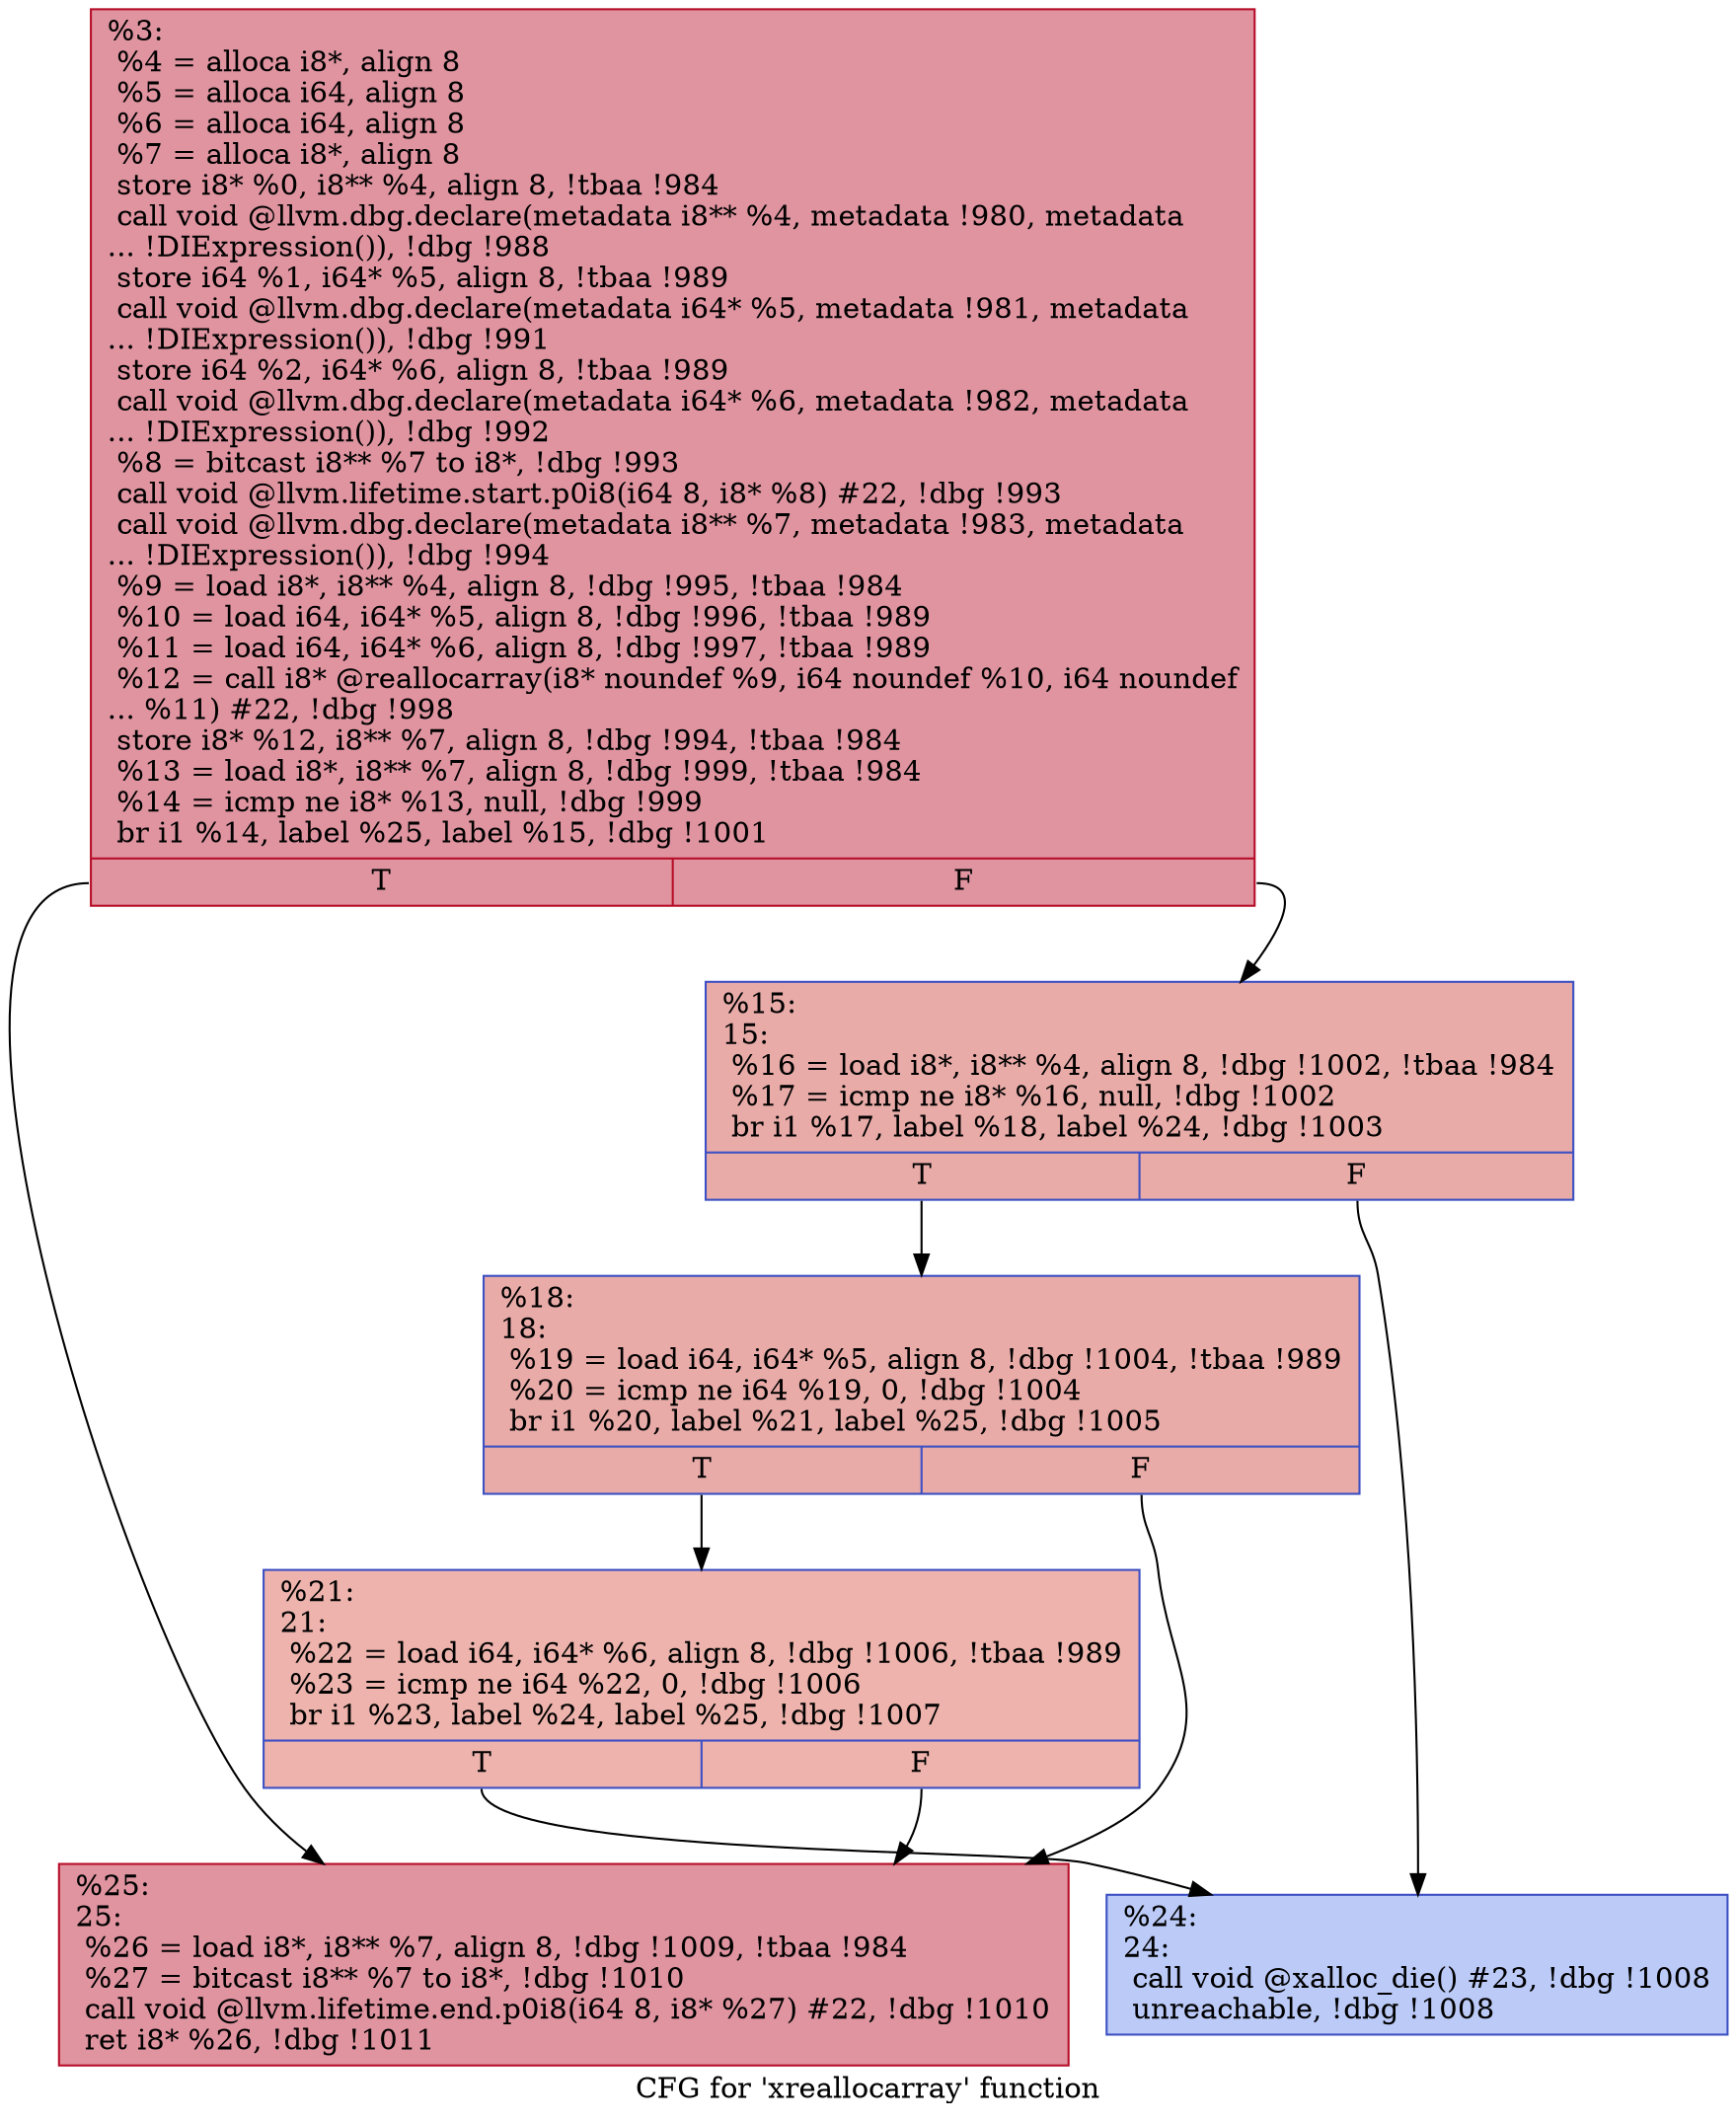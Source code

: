 digraph "CFG for 'xreallocarray' function" {
	label="CFG for 'xreallocarray' function";

	Node0x25e0c70 [shape=record,color="#b70d28ff", style=filled, fillcolor="#b70d2870",label="{%3:\l  %4 = alloca i8*, align 8\l  %5 = alloca i64, align 8\l  %6 = alloca i64, align 8\l  %7 = alloca i8*, align 8\l  store i8* %0, i8** %4, align 8, !tbaa !984\l  call void @llvm.dbg.declare(metadata i8** %4, metadata !980, metadata\l... !DIExpression()), !dbg !988\l  store i64 %1, i64* %5, align 8, !tbaa !989\l  call void @llvm.dbg.declare(metadata i64* %5, metadata !981, metadata\l... !DIExpression()), !dbg !991\l  store i64 %2, i64* %6, align 8, !tbaa !989\l  call void @llvm.dbg.declare(metadata i64* %6, metadata !982, metadata\l... !DIExpression()), !dbg !992\l  %8 = bitcast i8** %7 to i8*, !dbg !993\l  call void @llvm.lifetime.start.p0i8(i64 8, i8* %8) #22, !dbg !993\l  call void @llvm.dbg.declare(metadata i8** %7, metadata !983, metadata\l... !DIExpression()), !dbg !994\l  %9 = load i8*, i8** %4, align 8, !dbg !995, !tbaa !984\l  %10 = load i64, i64* %5, align 8, !dbg !996, !tbaa !989\l  %11 = load i64, i64* %6, align 8, !dbg !997, !tbaa !989\l  %12 = call i8* @reallocarray(i8* noundef %9, i64 noundef %10, i64 noundef\l... %11) #22, !dbg !998\l  store i8* %12, i8** %7, align 8, !dbg !994, !tbaa !984\l  %13 = load i8*, i8** %7, align 8, !dbg !999, !tbaa !984\l  %14 = icmp ne i8* %13, null, !dbg !999\l  br i1 %14, label %25, label %15, !dbg !1001\l|{<s0>T|<s1>F}}"];
	Node0x25e0c70:s0 -> Node0x25e1d20;
	Node0x25e0c70:s1 -> Node0x25e1be0;
	Node0x25e1be0 [shape=record,color="#3d50c3ff", style=filled, fillcolor="#cc403a70",label="{%15:\l15:                                               \l  %16 = load i8*, i8** %4, align 8, !dbg !1002, !tbaa !984\l  %17 = icmp ne i8* %16, null, !dbg !1002\l  br i1 %17, label %18, label %24, !dbg !1003\l|{<s0>T|<s1>F}}"];
	Node0x25e1be0:s0 -> Node0x25e1c30;
	Node0x25e1be0:s1 -> Node0x25e1cd0;
	Node0x25e1c30 [shape=record,color="#3d50c3ff", style=filled, fillcolor="#cc403a70",label="{%18:\l18:                                               \l  %19 = load i64, i64* %5, align 8, !dbg !1004, !tbaa !989\l  %20 = icmp ne i64 %19, 0, !dbg !1004\l  br i1 %20, label %21, label %25, !dbg !1005\l|{<s0>T|<s1>F}}"];
	Node0x25e1c30:s0 -> Node0x25e1c80;
	Node0x25e1c30:s1 -> Node0x25e1d20;
	Node0x25e1c80 [shape=record,color="#3d50c3ff", style=filled, fillcolor="#d6524470",label="{%21:\l21:                                               \l  %22 = load i64, i64* %6, align 8, !dbg !1006, !tbaa !989\l  %23 = icmp ne i64 %22, 0, !dbg !1006\l  br i1 %23, label %24, label %25, !dbg !1007\l|{<s0>T|<s1>F}}"];
	Node0x25e1c80:s0 -> Node0x25e1cd0;
	Node0x25e1c80:s1 -> Node0x25e1d20;
	Node0x25e1cd0 [shape=record,color="#3d50c3ff", style=filled, fillcolor="#6687ed70",label="{%24:\l24:                                               \l  call void @xalloc_die() #23, !dbg !1008\l  unreachable, !dbg !1008\l}"];
	Node0x25e1d20 [shape=record,color="#b70d28ff", style=filled, fillcolor="#b70d2870",label="{%25:\l25:                                               \l  %26 = load i8*, i8** %7, align 8, !dbg !1009, !tbaa !984\l  %27 = bitcast i8** %7 to i8*, !dbg !1010\l  call void @llvm.lifetime.end.p0i8(i64 8, i8* %27) #22, !dbg !1010\l  ret i8* %26, !dbg !1011\l}"];
}
